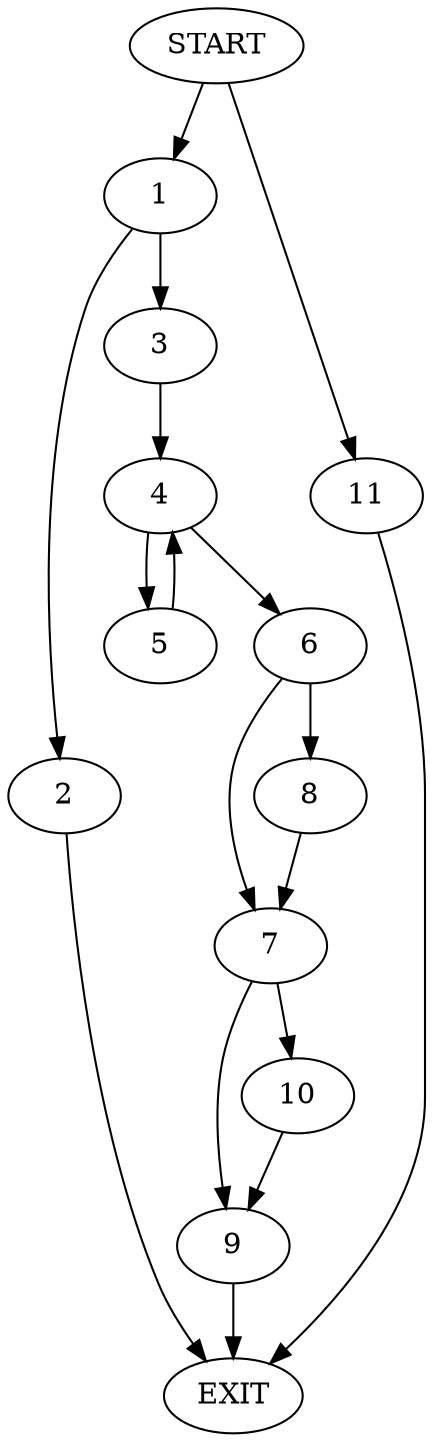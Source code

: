 digraph {
0 [label="START"]
12 [label="EXIT"]
0 -> 1
1 -> 2
1 -> 3
2 -> 12
3 -> 4
4 -> 5
4 -> 6
5 -> 4
6 -> 7
6 -> 8
7 -> 9
7 -> 10
8 -> 7
9 -> 12
10 -> 9
0 -> 11
11 -> 12
}
